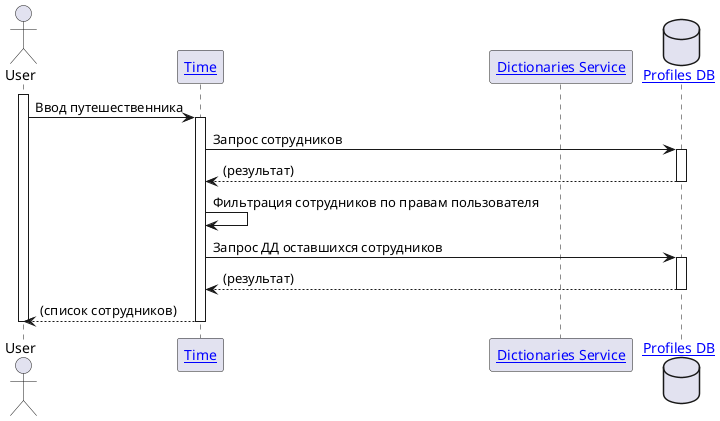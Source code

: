 @startuml
'https://plantuml.com/sequence-diagram

actor User
participant "[[/architect/components/applications.time Time]]" as Time
participant "[[/architect/components/services.dictionaries Dictionaries Service]]" as Dictionaries
database "[[/architect/components/db.profiles Profiles DB]]" as Profiles

activate User
User -> Time ++ : Ввод путешественника
Time -> Profiles ++ : Запрос сотрудников
return (результат)
Time -> Time : Фильтрация сотрудников по правам пользователя

Time -> Profiles ++ : Запрос ДД оставшихся сотрудников
return (результат)
return (список сотрудников)

deactivate User
@enduml